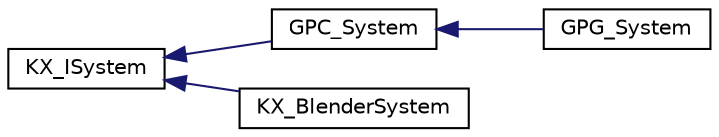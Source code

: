digraph G
{
  edge [fontname="Helvetica",fontsize="10",labelfontname="Helvetica",labelfontsize="10"];
  node [fontname="Helvetica",fontsize="10",shape=record];
  rankdir=LR;
  Node1 [label="KX_ISystem",height=0.2,width=0.4,color="black", fillcolor="white", style="filled",URL="$d9/d1b/classKX__ISystem.html"];
  Node1 -> Node2 [dir=back,color="midnightblue",fontsize="10",style="solid",fontname="Helvetica"];
  Node2 [label="GPC_System",height=0.2,width=0.4,color="black", fillcolor="white", style="filled",URL="$d1/d35/classGPC__System.html"];
  Node2 -> Node3 [dir=back,color="midnightblue",fontsize="10",style="solid",fontname="Helvetica"];
  Node3 [label="GPG_System",height=0.2,width=0.4,color="black", fillcolor="white", style="filled",URL="$d5/d84/classGPG__System.html"];
  Node1 -> Node4 [dir=back,color="midnightblue",fontsize="10",style="solid",fontname="Helvetica"];
  Node4 [label="KX_BlenderSystem",height=0.2,width=0.4,color="black", fillcolor="white", style="filled",URL="$d6/dc2/classKX__BlenderSystem.html"];
}
